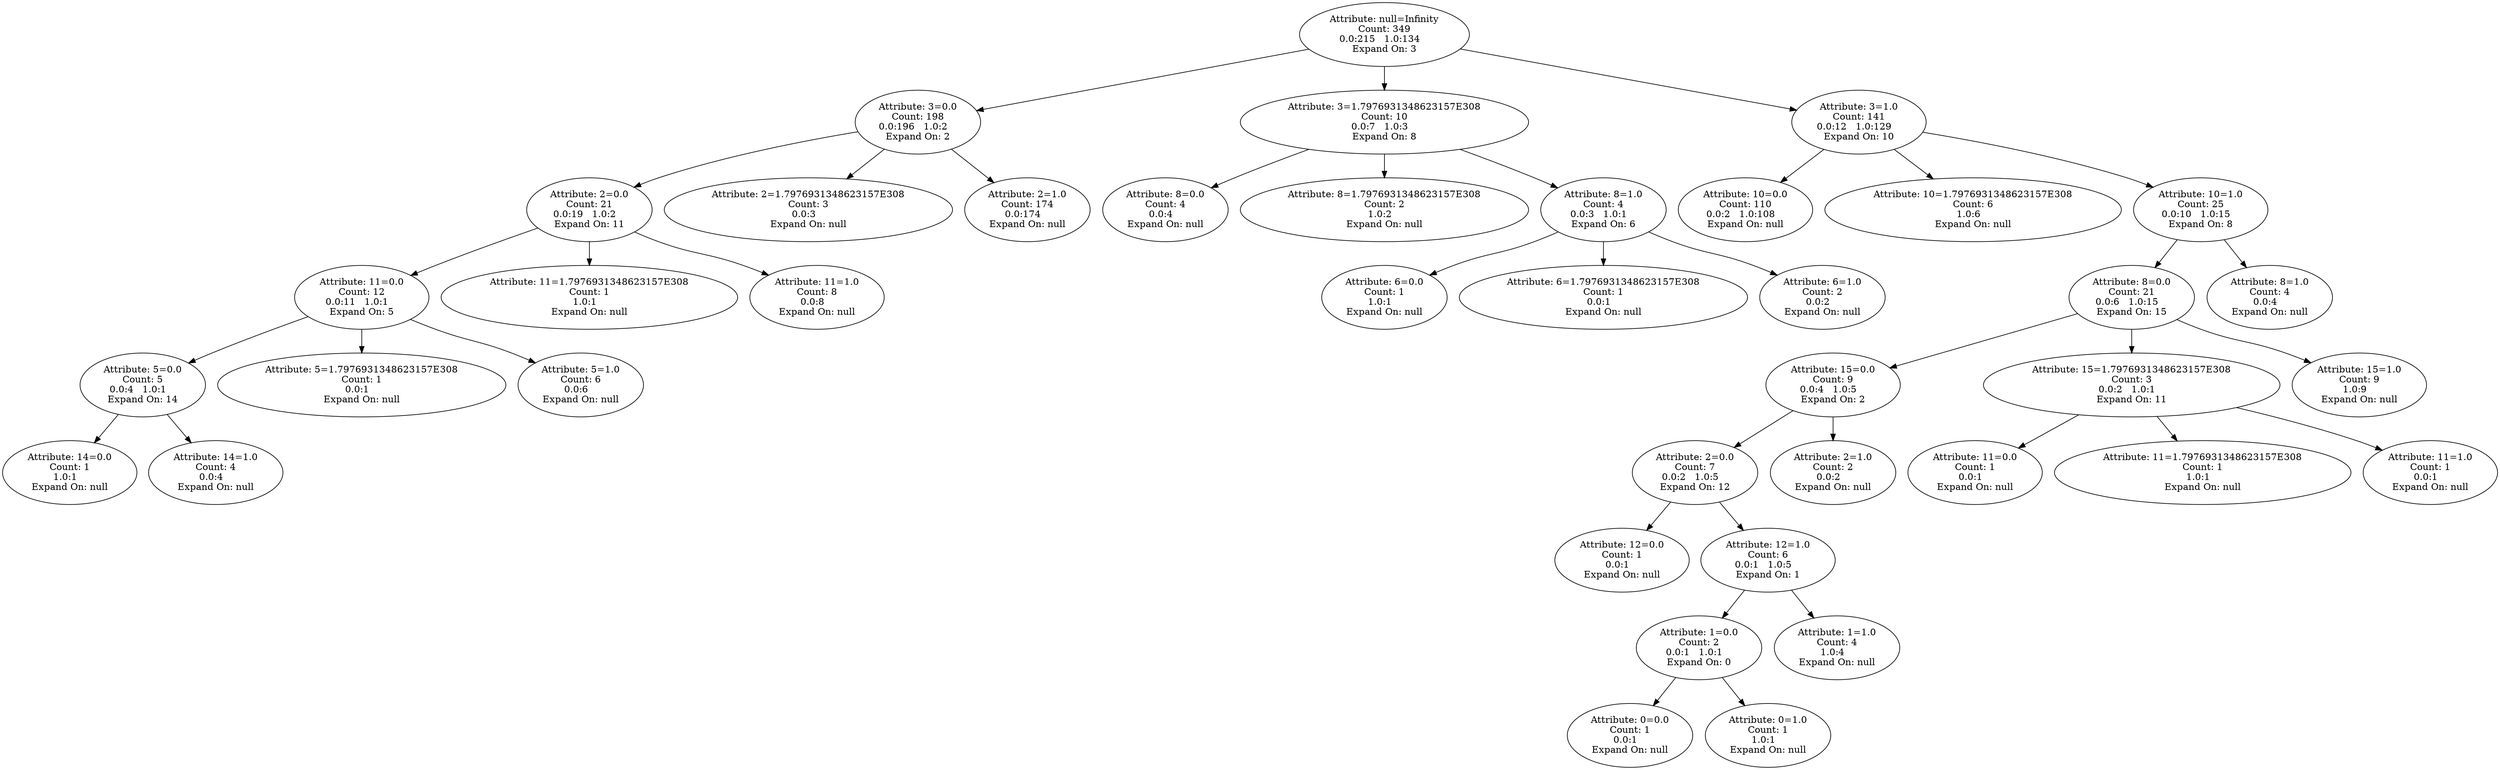 digraph voting {
decisionDecisionNode3cccc588[label="Attribute: null=Infinity
Count: 349
0.0:215   1.0:134   
Expand On: 3"];decisionDecisionNode3cccc588 -> decisionDecisionNode27bc82e7;
decisionDecisionNode27bc82e7[label="Attribute: 3=0.0
Count: 198
0.0:196   1.0:2   
Expand On: 2"];decisionDecisionNode27bc82e7 -> decisionDecisionNode49362012;
decisionDecisionNode49362012[label="Attribute: 2=0.0
Count: 21
0.0:19   1.0:2   
Expand On: 11"];decisionDecisionNode49362012 -> decisionDecisionNode73a34b;
decisionDecisionNode73a34b[label="Attribute: 11=0.0
Count: 12
0.0:11   1.0:1   
Expand On: 5"];decisionDecisionNode73a34b -> decisionDecisionNode27e59128;
decisionDecisionNode27e59128[label="Attribute: 5=0.0
Count: 5
0.0:4   1.0:1   
Expand On: 14"];decisionDecisionNode27e59128 -> decisionDecisionNode509ced8e;
decisionDecisionNode509ced8e[label="Attribute: 14=0.0
Count: 1
1.0:1   
Expand On: null"];decisionDecisionNode27e59128 -> decisionDecisionNode6eb02efa;
decisionDecisionNode6eb02efa[label="Attribute: 14=1.0
Count: 4
0.0:4   
Expand On: null"];decisionDecisionNode73a34b -> decisionDecisionNode70dc57db;
decisionDecisionNode70dc57db[label="Attribute: 5=1.7976931348623157E308
Count: 1
0.0:1   
Expand On: null"];decisionDecisionNode73a34b -> decisionDecisionNode120c24c0;
decisionDecisionNode120c24c0[label="Attribute: 5=1.0
Count: 6
0.0:6   
Expand On: null"];decisionDecisionNode49362012 -> decisionDecisionNode5b40c281;
decisionDecisionNode5b40c281[label="Attribute: 11=1.7976931348623157E308
Count: 1
1.0:1   
Expand On: null"];decisionDecisionNode49362012 -> decisionDecisionNode78a1d1f4;
decisionDecisionNode78a1d1f4[label="Attribute: 11=1.0
Count: 8
0.0:8   
Expand On: null"];decisionDecisionNode27bc82e7 -> decisionDecisionNode47df280b;
decisionDecisionNode47df280b[label="Attribute: 2=1.7976931348623157E308
Count: 3
0.0:3   
Expand On: null"];decisionDecisionNode27bc82e7 -> decisionDecisionNodebbe0f0a;
decisionDecisionNodebbe0f0a[label="Attribute: 2=1.0
Count: 174
0.0:174   
Expand On: null"];decisionDecisionNode3cccc588 -> decisionDecisionNode6acd5f8b;
decisionDecisionNode6acd5f8b[label="Attribute: 3=1.7976931348623157E308
Count: 10
0.0:7   1.0:3   
Expand On: 8"];decisionDecisionNode6acd5f8b -> decisionDecisionNode513bd574;
decisionDecisionNode513bd574[label="Attribute: 8=0.0
Count: 4
0.0:4   
Expand On: null"];decisionDecisionNode6acd5f8b -> decisionDecisionNode2f3adc56;
decisionDecisionNode2f3adc56[label="Attribute: 8=1.7976931348623157E308
Count: 2
1.0:2   
Expand On: null"];decisionDecisionNode6acd5f8b -> decisionDecisionNode4157aa53;
decisionDecisionNode4157aa53[label="Attribute: 8=1.0
Count: 4
0.0:3   1.0:1   
Expand On: 6"];decisionDecisionNode4157aa53 -> decisionDecisionNode626f50a8;
decisionDecisionNode626f50a8[label="Attribute: 6=0.0
Count: 1
1.0:1   
Expand On: null"];decisionDecisionNode4157aa53 -> decisionDecisionNode7a187814;
decisionDecisionNode7a187814[label="Attribute: 6=1.7976931348623157E308
Count: 1
0.0:1   
Expand On: null"];decisionDecisionNode4157aa53 -> decisionDecisionNode5c73a7ab;
decisionDecisionNode5c73a7ab[label="Attribute: 6=1.0
Count: 2
0.0:2   
Expand On: null"];decisionDecisionNode3cccc588 -> decisionDecisionNode2d04faf8;
decisionDecisionNode2d04faf8[label="Attribute: 3=1.0
Count: 141
0.0:12   1.0:129   
Expand On: 10"];decisionDecisionNode2d04faf8 -> decisionDecisionNode21f8c6df;
decisionDecisionNode21f8c6df[label="Attribute: 10=0.0
Count: 110
0.0:2   1.0:108   
Expand On: null"];decisionDecisionNode2d04faf8 -> decisionDecisionNode53c86be5;
decisionDecisionNode53c86be5[label="Attribute: 10=1.7976931348623157E308
Count: 6
1.0:6   
Expand On: null"];decisionDecisionNode2d04faf8 -> decisionDecisionNodeb23b25c;
decisionDecisionNodeb23b25c[label="Attribute: 10=1.0
Count: 25
0.0:10   1.0:15   
Expand On: 8"];decisionDecisionNodeb23b25c -> decisionDecisionNode5492bbba;
decisionDecisionNode5492bbba[label="Attribute: 8=0.0
Count: 21
0.0:6   1.0:15   
Expand On: 15"];decisionDecisionNode5492bbba -> decisionDecisionNode6d62dbb6;
decisionDecisionNode6d62dbb6[label="Attribute: 15=0.0
Count: 9
0.0:4   1.0:5   
Expand On: 2"];decisionDecisionNode6d62dbb6 -> decisionDecisionNode7546c1d4;
decisionDecisionNode7546c1d4[label="Attribute: 2=0.0
Count: 7
0.0:2   1.0:5   
Expand On: 12"];decisionDecisionNode7546c1d4 -> decisionDecisionNode785f8172;
decisionDecisionNode785f8172[label="Attribute: 12=0.0
Count: 1
0.0:1   
Expand On: null"];decisionDecisionNode7546c1d4 -> decisionDecisionNode462ba11b;
decisionDecisionNode462ba11b[label="Attribute: 12=1.0
Count: 6
0.0:1   1.0:5   
Expand On: 1"];decisionDecisionNode462ba11b -> decisionDecisionNode5a5e179a;
decisionDecisionNode5a5e179a[label="Attribute: 1=0.0
Count: 2
0.0:1   1.0:1   
Expand On: 0"];decisionDecisionNode5a5e179a -> decisionDecisionNode575fadcf;
decisionDecisionNode575fadcf[label="Attribute: 0=0.0
Count: 1
0.0:1   
Expand On: null"];decisionDecisionNode5a5e179a -> decisionDecisionNode4a8c1dd9;
decisionDecisionNode4a8c1dd9[label="Attribute: 0=1.0
Count: 1
1.0:1   
Expand On: null"];decisionDecisionNode462ba11b -> decisionDecisionNode34fbb7cb;
decisionDecisionNode34fbb7cb[label="Attribute: 1=1.0
Count: 4
1.0:4   
Expand On: null"];decisionDecisionNode6d62dbb6 -> decisionDecisionNode79df8b99;
decisionDecisionNode79df8b99[label="Attribute: 2=1.0
Count: 2
0.0:2   
Expand On: null"];decisionDecisionNode5492bbba -> decisionDecisionNode43462851;
decisionDecisionNode43462851[label="Attribute: 15=1.7976931348623157E308
Count: 3
0.0:2   1.0:1   
Expand On: 11"];decisionDecisionNode43462851 -> decisionDecisionNode33010058;
decisionDecisionNode33010058[label="Attribute: 11=0.0
Count: 1
0.0:1   
Expand On: null"];decisionDecisionNode43462851 -> decisionDecisionNode6bdab91;
decisionDecisionNode6bdab91[label="Attribute: 11=1.7976931348623157E308
Count: 1
1.0:1   
Expand On: null"];decisionDecisionNode43462851 -> decisionDecisionNodee4ac00c;
decisionDecisionNodee4ac00c[label="Attribute: 11=1.0
Count: 1
0.0:1   
Expand On: null"];decisionDecisionNode5492bbba -> decisionDecisionNode4d865b28;
decisionDecisionNode4d865b28[label="Attribute: 15=1.0
Count: 9
1.0:9   
Expand On: null"];decisionDecisionNodeb23b25c -> decisionDecisionNode2fcac6db;
decisionDecisionNode2fcac6db[label="Attribute: 8=1.0
Count: 4
0.0:4   
Expand On: null"];
}